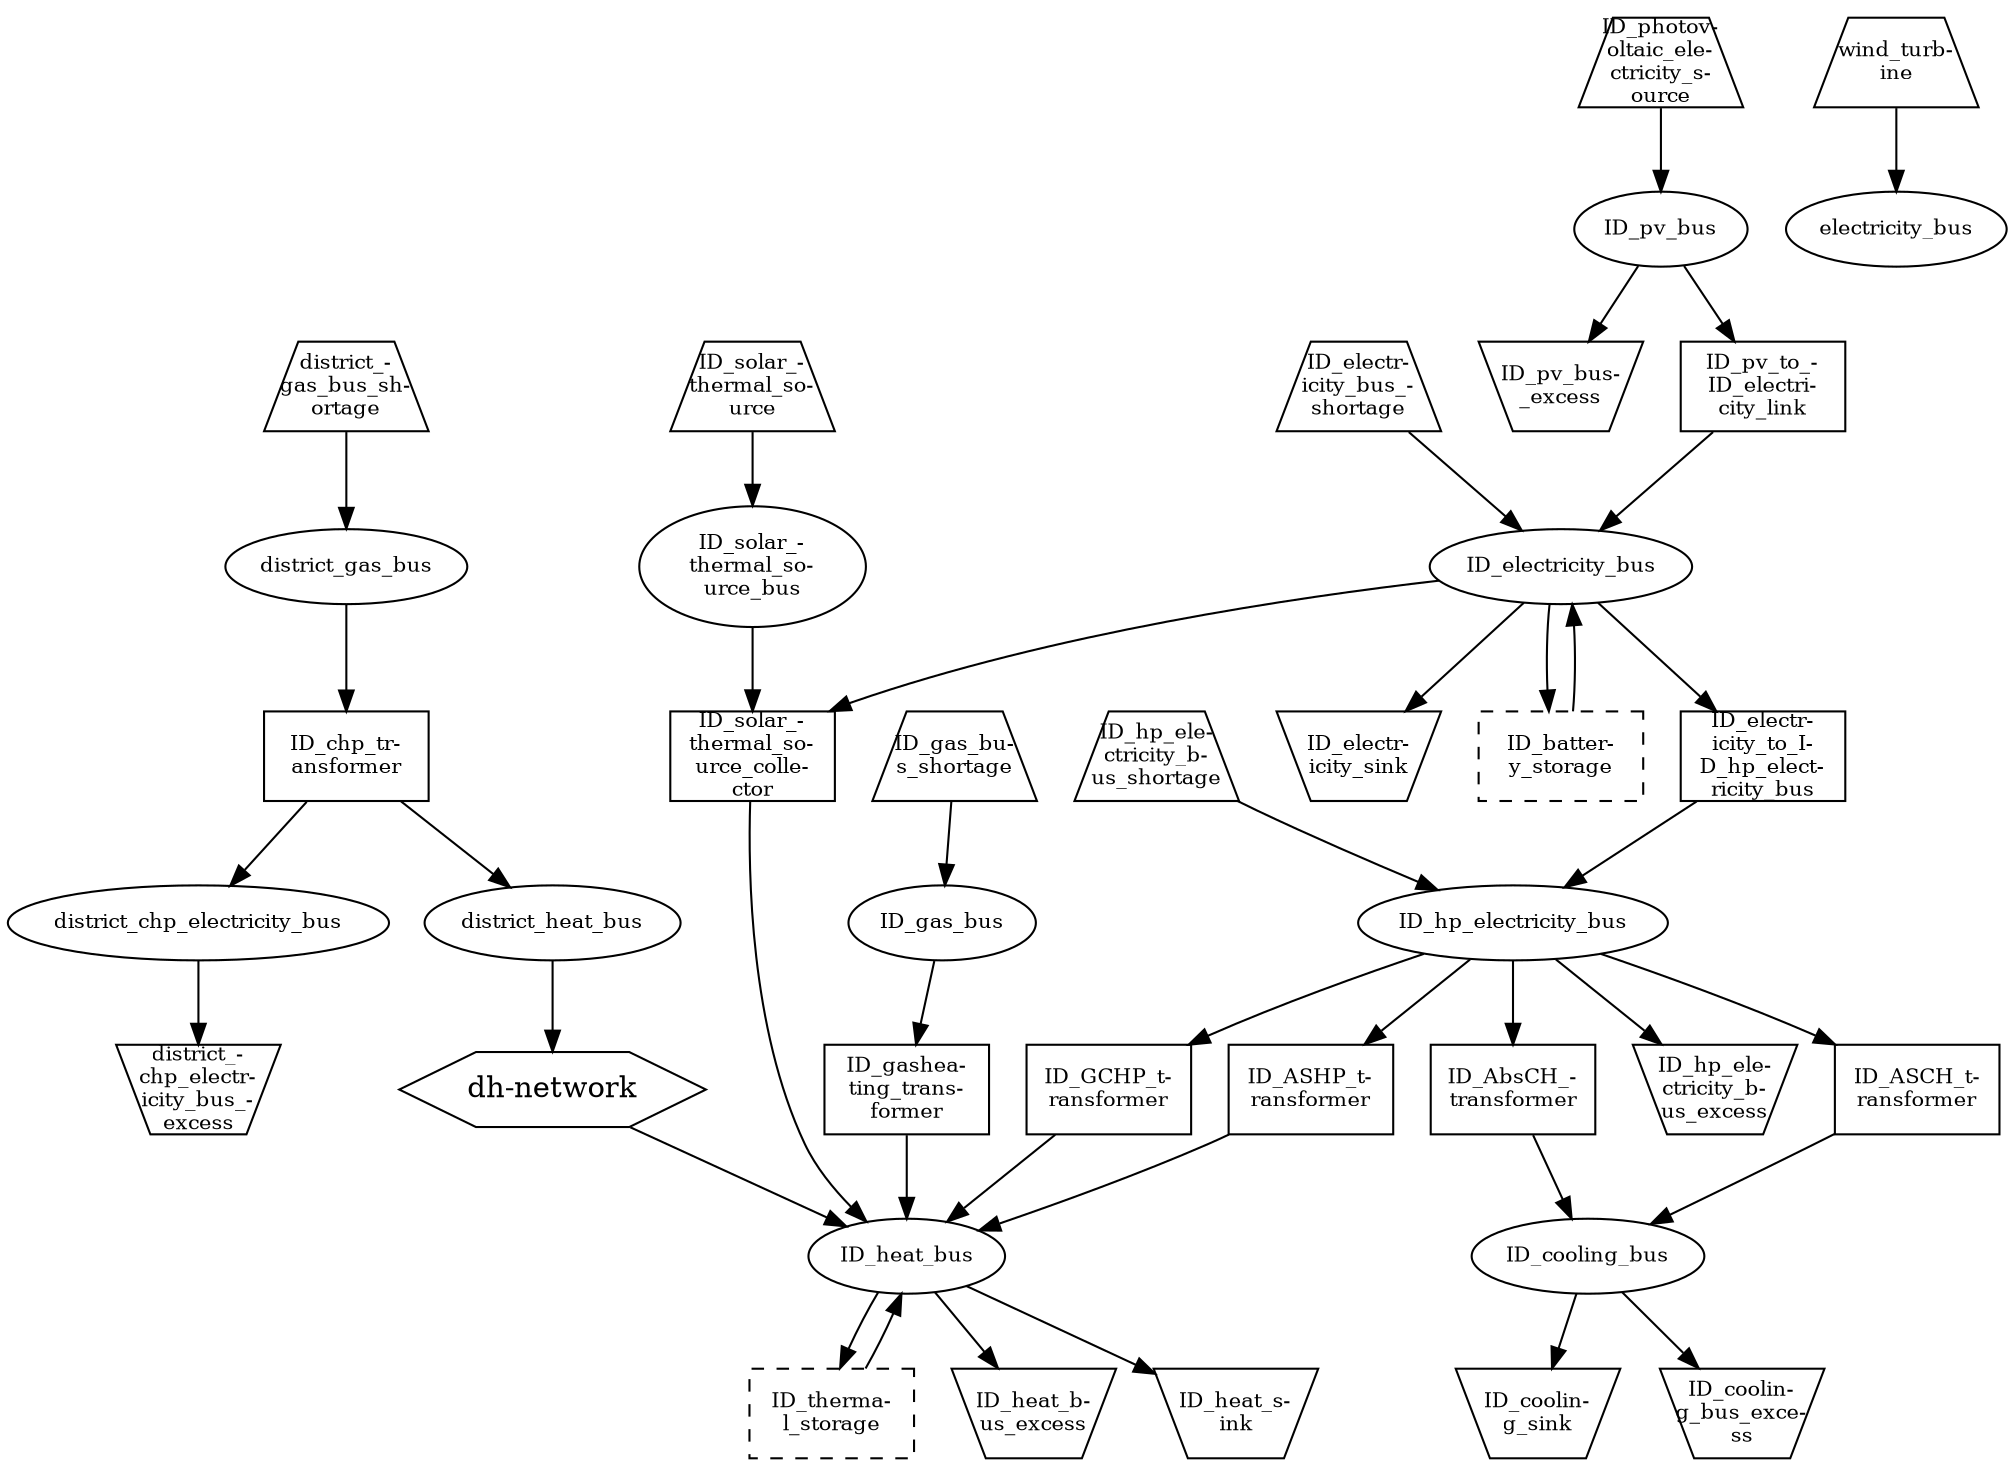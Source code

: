 digraph {
	"ID_electr-
icity_bus_-
shortage" [fixedsize=shape fontsize=10 height=0.6 shape=trapezium width=1.1]
	ID_electricity_bus [fontsize=10 shape=ellipse]
	"ID_electr-
icity_bus_-
shortage" -> ID_electricity_bus
	"ID_heat_b-
us_excess" [fixedsize=shape fontsize=10 height=0.6 shape=invtrapezium width=1.1]
	ID_heat_bus [fontsize=10 shape=ellipse]
	ID_heat_bus -> "ID_heat_b-
us_excess"
	"dh-network" -> ID_heat_bus
	"ID_gas_bu-
s_shortage" [fixedsize=shape fontsize=10 height=0.6 shape=trapezium width=1.1]
	ID_gas_bus [fontsize=10 shape=ellipse]
	"ID_gas_bu-
s_shortage" -> ID_gas_bus
	"ID_coolin-
g_bus_exce-
ss" [fixedsize=shape fontsize=10 height=0.6 shape=invtrapezium width=1.1]
	ID_cooling_bus [fontsize=10 shape=ellipse]
	ID_cooling_bus -> "ID_coolin-
g_bus_exce-
ss"
	"ID_pv_bus-
_excess" [fixedsize=shape fontsize=10 height=0.6 shape=invtrapezium width=1.1]
	ID_pv_bus [fontsize=10 shape=ellipse]
	ID_pv_bus -> "ID_pv_bus-
_excess"
	"ID_hp_ele-
ctricity_b-
us_shortage" [fixedsize=shape fontsize=10 height=0.6 shape=trapezium width=1.1]
	ID_hp_electricity_bus [fontsize=10 shape=ellipse]
	"ID_hp_ele-
ctricity_b-
us_shortage" -> ID_hp_electricity_bus
	"ID_hp_ele-
ctricity_b-
us_excess" [fixedsize=shape fontsize=10 height=0.6 shape=invtrapezium width=1.1]
	ID_hp_electricity_bus [fontsize=10 shape=ellipse]
	ID_hp_electricity_bus -> "ID_hp_ele-
ctricity_b-
us_excess"
	"district_-
chp_electr-
icity_bus_-
excess" [fixedsize=shape fontsize=10 height=0.6 shape=invtrapezium width=1.1]
	district_chp_electricity_bus [fontsize=10 shape=ellipse]
	district_chp_electricity_bus -> "district_-
chp_electr-
icity_bus_-
excess"
	"district_-
gas_bus_sh-
ortage" [fixedsize=shape fontsize=10 height=0.6 shape=trapezium width=1.1]
	district_gas_bus [fontsize=10 shape=ellipse]
	"district_-
gas_bus_sh-
ortage" -> district_gas_bus
	district_heat_bus [fontsize=10 shape=ellipse]
	"dh-network" [label="dh-network" shape=hexagon]
	district_heat_bus -> "dh-network"
	"ID_photov-
oltaic_ele-
ctricity_s-
ource" [fixedsize=shape fontsize=10 height=0.6 shape=trapezium style="" width=1.1]
	ID_pv_bus [fontsize=10 shape=ellipse]
	"ID_photov-
oltaic_ele-
ctricity_s-
ource" -> ID_pv_bus
	"ID_solar_-
thermal_so-
urce" [fixedsize=shape fontsize=10 height=0.6 shape=trapezium style="" width=1.1]
	"ID_solar_-
thermal_so-
urce_colle-
ctor" [fixedsize=shape fontsize=10 height=0.6 shape=box width=1.1]
	"ID_solar_-
thermal_so-
urce_bus" [fontsize=10 shape=ellipse]
	ID_electricity_bus -> "ID_solar_-
thermal_so-
urce_colle-
ctor"
	"ID_solar_-
thermal_so-
urce_bus" -> "ID_solar_-
thermal_so-
urce_colle-
ctor"
	"ID_solar_-
thermal_so-
urce_colle-
ctor" -> ID_heat_bus
	"ID_solar_-
thermal_so-
urce" -> "ID_solar_-
thermal_so-
urce_bus"
	ID_heat_bus [fontsize=10 shape=ellipse]
	"wind_turb-
ine" [fixedsize=shape fontsize=10 height=0.6 shape=trapezium style="" width=1.1]
	electricity_bus [fontsize=10 shape=ellipse]
	"wind_turb-
ine" -> electricity_bus
	"ID_electr-
icity_sink" [fixedsize=shape fontsize=10 height=0.6 shape=invtrapezium style="" width=1.1]
	ID_electricity_bus [fontsize=10 shape=ellipse]
	ID_electricity_bus -> "ID_electr-
icity_sink"
	"ID_heat_s-
ink" [fixedsize=shape fontsize=10 height=0.6 shape=invtrapezium style="" width=1.1]
	ID_heat_bus [fontsize=10 shape=ellipse]
	ID_heat_bus -> "ID_heat_s-
ink"
	"ID_coolin-
g_sink" [fixedsize=shape fontsize=10 height=0.6 shape=invtrapezium style="" width=1.1]
	ID_cooling_bus [fontsize=10 shape=ellipse]
	ID_cooling_bus -> "ID_coolin-
g_sink"
	"ID_gashea-
ting_trans-
former" [fixedsize=shape fontsize=10 height=0.6 shape=box style="" width=1.1]
	ID_gas_bus [fontsize=10 shape=ellipse]
	ID_heat_bus [fontsize=10 shape=ellipse]
	ID_gas_bus -> "ID_gashea-
ting_trans-
former"
	"ID_gashea-
ting_trans-
former" -> ID_heat_bus
	"ID_GCHP_t-
ransformer" [fixedsize=shape fontsize=10 height=0.6 shape=box style="" width=1.1]
	ID_hp_electricity_bus [fontsize=10 shape=ellipse]
	ID_heat_bus [fontsize=10 shape=ellipse]
	ID_hp_electricity_bus -> "ID_GCHP_t-
ransformer"
	"ID_GCHP_t-
ransformer" -> ID_heat_bus
	"ID_ASCH_t-
ransformer" [fixedsize=shape fontsize=10 height=0.6 shape=box style="" width=1.1]
	ID_hp_electricity_bus [fontsize=10 shape=ellipse]
	ID_cooling_bus [fontsize=10 shape=ellipse]
	ID_hp_electricity_bus -> "ID_ASCH_t-
ransformer"
	"ID_ASCH_t-
ransformer" -> ID_cooling_bus
	"ID_AbsCH_-
transformer" [fixedsize=shape fontsize=10 height=0.6 shape=box style="" width=1.1]
	ID_hp_electricity_bus [fontsize=10 shape=ellipse]
	ID_cooling_bus [fontsize=10 shape=ellipse]
	ID_hp_electricity_bus -> "ID_AbsCH_-
transformer"
	"ID_AbsCH_-
transformer" -> ID_cooling_bus
	"ID_ASHP_t-
ransformer" [fixedsize=shape fontsize=10 height=0.6 shape=box style="" width=1.1]
	ID_hp_electricity_bus [fontsize=10 shape=ellipse]
	ID_heat_bus [fontsize=10 shape=ellipse]
	ID_hp_electricity_bus -> "ID_ASHP_t-
ransformer"
	"ID_ASHP_t-
ransformer" -> ID_heat_bus
	"ID_chp_tr-
ansformer" [fixedsize=shape fontsize=10 height=0.6 shape=box style="" width=1.1]
	district_gas_bus [fontsize=10 shape=ellipse]
	district_chp_electricity_bus [fontsize=10 shape=ellipse]
	district_gas_bus -> "ID_chp_tr-
ansformer"
	"ID_chp_tr-
ansformer" -> district_chp_electricity_bus
	district_heat_bus [fontsize=10 shape=ellipse]
	"ID_chp_tr-
ansformer" -> district_heat_bus
	"ID_batter-
y_storage" [fixedsize=shape fontsize=10 height=0.6 shape=box style=dashed width=1.1]
	ID_electricity_bus [fontsize=10 shape=ellipse]
	ID_electricity_bus -> "ID_batter-
y_storage"
	"ID_batter-
y_storage" -> ID_electricity_bus
	"ID_therma-
l_storage" [fixedsize=shape fontsize=10 height=0.6 shape=box style=dashed width=1.1]
	ID_heat_bus [fontsize=10 shape=ellipse]
	ID_heat_bus -> "ID_therma-
l_storage"
	"ID_therma-
l_storage" -> ID_heat_bus
	"ID_pv_to_-
ID_electri-
city_link" [fixedsize=shape fontsize=10 height=0.6 shape=box style="" width=1.1]
	ID_pv_bus [fontsize=10 shape=ellipse]
	ID_electricity_bus [shape=ellipse]
	ID_pv_bus -> "ID_pv_to_-
ID_electri-
city_link"
	"ID_pv_to_-
ID_electri-
city_link" -> ID_electricity_bus
	"ID_electr-
icity_to_I-
D_hp_elect-
ricity_bus" [fixedsize=shape fontsize=10 height=0.6 shape=box style="" width=1.1]
	ID_electricity_bus [fontsize=10 shape=ellipse]
	ID_hp_electricity_bus [shape=ellipse]
	ID_electricity_bus -> "ID_electr-
icity_to_I-
D_hp_elect-
ricity_bus"
	"ID_electr-
icity_to_I-
D_hp_elect-
ricity_bus" -> ID_hp_electricity_bus
}
